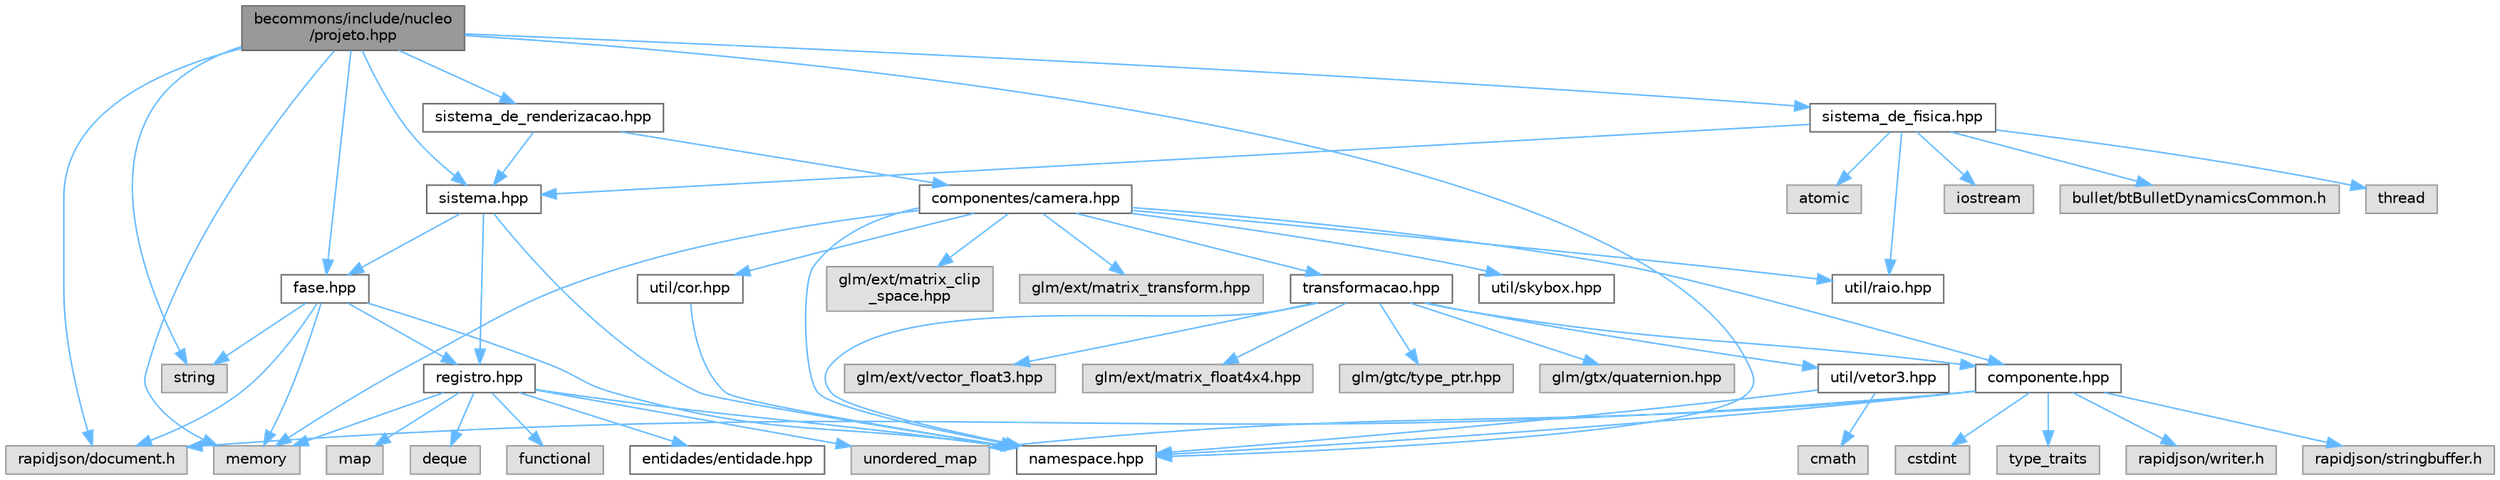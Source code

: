digraph "becommons/include/nucleo/projeto.hpp"
{
 // LATEX_PDF_SIZE
  bgcolor="transparent";
  edge [fontname=Helvetica,fontsize=10,labelfontname=Helvetica,labelfontsize=10];
  node [fontname=Helvetica,fontsize=10,shape=box,height=0.2,width=0.4];
  Node1 [id="Node000001",label="becommons/include/nucleo\l/projeto.hpp",height=0.2,width=0.4,color="gray40", fillcolor="grey60", style="filled", fontcolor="black",tooltip="Gerencia configurações do projeto."];
  Node1 -> Node2 [id="edge1_Node000001_Node000002",color="steelblue1",style="solid",tooltip=" "];
  Node2 [id="Node000002",label="string",height=0.2,width=0.4,color="grey60", fillcolor="#E0E0E0", style="filled",tooltip=" "];
  Node1 -> Node3 [id="edge2_Node000001_Node000003",color="steelblue1",style="solid",tooltip=" "];
  Node3 [id="Node000003",label="rapidjson/document.h",height=0.2,width=0.4,color="grey60", fillcolor="#E0E0E0", style="filled",tooltip=" "];
  Node1 -> Node4 [id="edge3_Node000001_Node000004",color="steelblue1",style="solid",tooltip=" "];
  Node4 [id="Node000004",label="memory",height=0.2,width=0.4,color="grey60", fillcolor="#E0E0E0", style="filled",tooltip=" "];
  Node1 -> Node5 [id="edge4_Node000001_Node000005",color="steelblue1",style="solid",tooltip=" "];
  Node5 [id="Node000005",label="namespace.hpp",height=0.2,width=0.4,color="grey40", fillcolor="white", style="filled",URL="$db/d19/namespace_8hpp.html",tooltip=" "];
  Node1 -> Node6 [id="edge5_Node000001_Node000006",color="steelblue1",style="solid",tooltip=" "];
  Node6 [id="Node000006",label="fase.hpp",height=0.2,width=0.4,color="grey40", fillcolor="white", style="filled",URL="$d7/d3b/fase_8hpp.html",tooltip="Gerencia sistemas numa fase."];
  Node6 -> Node2 [id="edge6_Node000006_Node000002",color="steelblue1",style="solid",tooltip=" "];
  Node6 -> Node4 [id="edge7_Node000006_Node000004",color="steelblue1",style="solid",tooltip=" "];
  Node6 -> Node3 [id="edge8_Node000006_Node000003",color="steelblue1",style="solid",tooltip=" "];
  Node6 -> Node5 [id="edge9_Node000006_Node000005",color="steelblue1",style="solid",tooltip=" "];
  Node6 -> Node7 [id="edge10_Node000006_Node000007",color="steelblue1",style="solid",tooltip=" "];
  Node7 [id="Node000007",label="registro.hpp",height=0.2,width=0.4,color="grey40", fillcolor="white", style="filled",URL="$d3/d34/registro_8hpp.html",tooltip="Inclusoes e definições relacionadas à registro."];
  Node7 -> Node8 [id="edge11_Node000007_Node000008",color="steelblue1",style="solid",tooltip=" "];
  Node8 [id="Node000008",label="unordered_map",height=0.2,width=0.4,color="grey60", fillcolor="#E0E0E0", style="filled",tooltip=" "];
  Node7 -> Node9 [id="edge12_Node000007_Node000009",color="steelblue1",style="solid",tooltip=" "];
  Node9 [id="Node000009",label="map",height=0.2,width=0.4,color="grey60", fillcolor="#E0E0E0", style="filled",tooltip=" "];
  Node7 -> Node10 [id="edge13_Node000007_Node000010",color="steelblue1",style="solid",tooltip=" "];
  Node10 [id="Node000010",label="deque",height=0.2,width=0.4,color="grey60", fillcolor="#E0E0E0", style="filled",tooltip=" "];
  Node7 -> Node4 [id="edge14_Node000007_Node000004",color="steelblue1",style="solid",tooltip=" "];
  Node7 -> Node11 [id="edge15_Node000007_Node000011",color="steelblue1",style="solid",tooltip=" "];
  Node11 [id="Node000011",label="functional",height=0.2,width=0.4,color="grey60", fillcolor="#E0E0E0", style="filled",tooltip=" "];
  Node7 -> Node5 [id="edge16_Node000007_Node000005",color="steelblue1",style="solid",tooltip=" "];
  Node7 -> Node12 [id="edge17_Node000007_Node000012",color="steelblue1",style="solid",tooltip=" "];
  Node12 [id="Node000012",label="entidades/entidade.hpp",height=0.2,width=0.4,color="grey40", fillcolor="white", style="filled",URL="$d3/d94/entidade_8hpp.html",tooltip="Inclusoes e defini��es relacionadas � entidade/."];
  Node1 -> Node13 [id="edge18_Node000001_Node000013",color="steelblue1",style="solid",tooltip=" "];
  Node13 [id="Node000013",label="sistema.hpp",height=0.2,width=0.4,color="grey40", fillcolor="white", style="filled",URL="$d1/de7/nucleo_2sistema_8hpp.html",tooltip=" "];
  Node13 -> Node5 [id="edge19_Node000013_Node000005",color="steelblue1",style="solid",tooltip=" "];
  Node13 -> Node6 [id="edge20_Node000013_Node000006",color="steelblue1",style="solid",tooltip=" "];
  Node13 -> Node7 [id="edge21_Node000013_Node000007",color="steelblue1",style="solid",tooltip=" "];
  Node1 -> Node14 [id="edge22_Node000001_Node000014",color="steelblue1",style="solid",tooltip=" "];
  Node14 [id="Node000014",label="sistema_de_fisica.hpp",height=0.2,width=0.4,color="grey40", fillcolor="white", style="filled",URL="$de/dda/sistema__de__fisica_8hpp.html",tooltip="Gerencia a fisica de jogo com o bullet3."];
  Node14 -> Node13 [id="edge23_Node000014_Node000013",color="steelblue1",style="solid",tooltip=" "];
  Node14 -> Node15 [id="edge24_Node000014_Node000015",color="steelblue1",style="solid",tooltip=" "];
  Node15 [id="Node000015",label="iostream",height=0.2,width=0.4,color="grey60", fillcolor="#E0E0E0", style="filled",tooltip=" "];
  Node14 -> Node16 [id="edge25_Node000014_Node000016",color="steelblue1",style="solid",tooltip=" "];
  Node16 [id="Node000016",label="util/raio.hpp",height=0.2,width=0.4,color="grey40", fillcolor="white", style="filled",URL="$da/d11/raio_8hpp_source.html",tooltip=" "];
  Node14 -> Node17 [id="edge26_Node000014_Node000017",color="steelblue1",style="solid",tooltip=" "];
  Node17 [id="Node000017",label="bullet/btBulletDynamicsCommon.h",height=0.2,width=0.4,color="grey60", fillcolor="#E0E0E0", style="filled",tooltip=" "];
  Node14 -> Node18 [id="edge27_Node000014_Node000018",color="steelblue1",style="solid",tooltip=" "];
  Node18 [id="Node000018",label="thread",height=0.2,width=0.4,color="grey60", fillcolor="#E0E0E0", style="filled",tooltip=" "];
  Node14 -> Node19 [id="edge28_Node000014_Node000019",color="steelblue1",style="solid",tooltip=" "];
  Node19 [id="Node000019",label="atomic",height=0.2,width=0.4,color="grey60", fillcolor="#E0E0E0", style="filled",tooltip=" "];
  Node1 -> Node20 [id="edge29_Node000001_Node000020",color="steelblue1",style="solid",tooltip=" "];
  Node20 [id="Node000020",label="sistema_de_renderizacao.hpp",height=0.2,width=0.4,color="grey40", fillcolor="white", style="filled",URL="$da/d6f/sistema__de__renderizacao_8hpp.html",tooltip="Gerencia a renderizacao."];
  Node20 -> Node13 [id="edge30_Node000020_Node000013",color="steelblue1",style="solid",tooltip=" "];
  Node20 -> Node21 [id="edge31_Node000020_Node000021",color="steelblue1",style="solid",tooltip=" "];
  Node21 [id="Node000021",label="componentes/camera.hpp",height=0.2,width=0.4,color="grey40", fillcolor="white", style="filled",URL="$d0/d8a/camera_8hpp.html",tooltip="Estrutura básica de câmera."];
  Node21 -> Node22 [id="edge32_Node000021_Node000022",color="steelblue1",style="solid",tooltip=" "];
  Node22 [id="Node000022",label="glm/ext/matrix_clip\l_space.hpp",height=0.2,width=0.4,color="grey60", fillcolor="#E0E0E0", style="filled",tooltip=" "];
  Node21 -> Node23 [id="edge33_Node000021_Node000023",color="steelblue1",style="solid",tooltip=" "];
  Node23 [id="Node000023",label="glm/ext/matrix_transform.hpp",height=0.2,width=0.4,color="grey60", fillcolor="#E0E0E0", style="filled",tooltip=" "];
  Node21 -> Node4 [id="edge34_Node000021_Node000004",color="steelblue1",style="solid",tooltip=" "];
  Node21 -> Node5 [id="edge35_Node000021_Node000005",color="steelblue1",style="solid",tooltip=" "];
  Node21 -> Node24 [id="edge36_Node000021_Node000024",color="steelblue1",style="solid",tooltip=" "];
  Node24 [id="Node000024",label="componente.hpp",height=0.2,width=0.4,color="grey40", fillcolor="white", style="filled",URL="$db/de2/componente_8hpp.html",tooltip="Estrutura base para componetes."];
  Node24 -> Node8 [id="edge37_Node000024_Node000008",color="steelblue1",style="solid",tooltip=" "];
  Node24 -> Node25 [id="edge38_Node000024_Node000025",color="steelblue1",style="solid",tooltip=" "];
  Node25 [id="Node000025",label="cstdint",height=0.2,width=0.4,color="grey60", fillcolor="#E0E0E0", style="filled",tooltip=" "];
  Node24 -> Node26 [id="edge39_Node000024_Node000026",color="steelblue1",style="solid",tooltip=" "];
  Node26 [id="Node000026",label="type_traits",height=0.2,width=0.4,color="grey60", fillcolor="#E0E0E0", style="filled",tooltip=" "];
  Node24 -> Node3 [id="edge40_Node000024_Node000003",color="steelblue1",style="solid",tooltip=" "];
  Node24 -> Node27 [id="edge41_Node000024_Node000027",color="steelblue1",style="solid",tooltip=" "];
  Node27 [id="Node000027",label="rapidjson/writer.h",height=0.2,width=0.4,color="grey60", fillcolor="#E0E0E0", style="filled",tooltip=" "];
  Node24 -> Node28 [id="edge42_Node000024_Node000028",color="steelblue1",style="solid",tooltip=" "];
  Node28 [id="Node000028",label="rapidjson/stringbuffer.h",height=0.2,width=0.4,color="grey60", fillcolor="#E0E0E0", style="filled",tooltip=" "];
  Node24 -> Node5 [id="edge43_Node000024_Node000005",color="steelblue1",style="solid",tooltip=" "];
  Node21 -> Node29 [id="edge44_Node000021_Node000029",color="steelblue1",style="solid",tooltip=" "];
  Node29 [id="Node000029",label="transformacao.hpp",height=0.2,width=0.4,color="grey40", fillcolor="white", style="filled",URL="$d4/dcc/transformacao_8hpp.html",tooltip="Calcula a mtriz de modelo para um objeto 3d qualquer."];
  Node29 -> Node5 [id="edge45_Node000029_Node000005",color="steelblue1",style="solid",tooltip=" "];
  Node29 -> Node24 [id="edge46_Node000029_Node000024",color="steelblue1",style="solid",tooltip=" "];
  Node29 -> Node30 [id="edge47_Node000029_Node000030",color="steelblue1",style="solid",tooltip=" "];
  Node30 [id="Node000030",label="util/vetor3.hpp",height=0.2,width=0.4,color="grey40", fillcolor="white", style="filled",URL="$d5/d2b/vetor3_8hpp.html",tooltip=" "];
  Node30 -> Node31 [id="edge48_Node000030_Node000031",color="steelblue1",style="solid",tooltip=" "];
  Node31 [id="Node000031",label="cmath",height=0.2,width=0.4,color="grey60", fillcolor="#E0E0E0", style="filled",tooltip=" "];
  Node30 -> Node5 [id="edge49_Node000030_Node000005",color="steelblue1",style="solid",tooltip=" "];
  Node29 -> Node32 [id="edge50_Node000029_Node000032",color="steelblue1",style="solid",tooltip=" "];
  Node32 [id="Node000032",label="glm/ext/vector_float3.hpp",height=0.2,width=0.4,color="grey60", fillcolor="#E0E0E0", style="filled",tooltip=" "];
  Node29 -> Node33 [id="edge51_Node000029_Node000033",color="steelblue1",style="solid",tooltip=" "];
  Node33 [id="Node000033",label="glm/ext/matrix_float4x4.hpp",height=0.2,width=0.4,color="grey60", fillcolor="#E0E0E0", style="filled",tooltip=" "];
  Node29 -> Node34 [id="edge52_Node000029_Node000034",color="steelblue1",style="solid",tooltip=" "];
  Node34 [id="Node000034",label="glm/gtc/type_ptr.hpp",height=0.2,width=0.4,color="grey60", fillcolor="#E0E0E0", style="filled",tooltip=" "];
  Node29 -> Node35 [id="edge53_Node000029_Node000035",color="steelblue1",style="solid",tooltip=" "];
  Node35 [id="Node000035",label="glm/gtx/quaternion.hpp",height=0.2,width=0.4,color="grey60", fillcolor="#E0E0E0", style="filled",tooltip=" "];
  Node21 -> Node36 [id="edge54_Node000021_Node000036",color="steelblue1",style="solid",tooltip=" "];
  Node36 [id="Node000036",label="util/skybox.hpp",height=0.2,width=0.4,color="grey40", fillcolor="white", style="filled",URL="$dd/dbf/skybox_8hpp_source.html",tooltip=" "];
  Node21 -> Node37 [id="edge55_Node000021_Node000037",color="steelblue1",style="solid",tooltip=" "];
  Node37 [id="Node000037",label="util/cor.hpp",height=0.2,width=0.4,color="grey40", fillcolor="white", style="filled",URL="$d3/d49/cor_8hpp.html",tooltip=" "];
  Node37 -> Node5 [id="edge56_Node000037_Node000005",color="steelblue1",style="solid",tooltip=" "];
  Node21 -> Node16 [id="edge57_Node000021_Node000016",color="steelblue1",style="solid",tooltip=" "];
}
